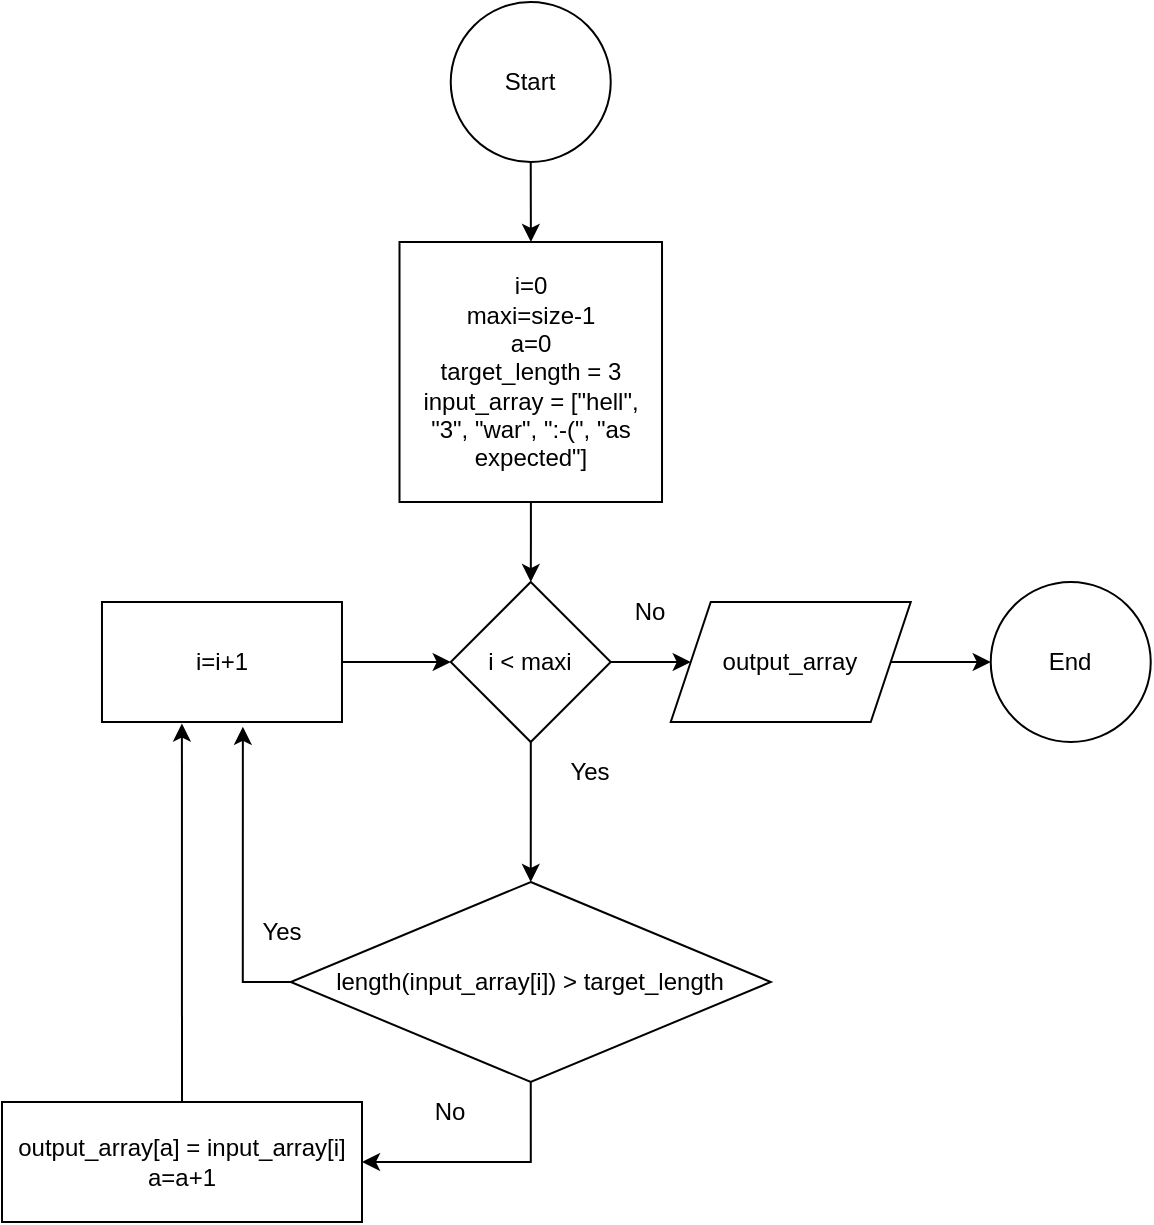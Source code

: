 <mxfile version="20.3.3" type="device"><diagram id="3uGR97J9iCNPVzaXPTkm" name="Страница 1"><mxGraphModel dx="997" dy="548" grid="1" gridSize="10" guides="1" tooltips="1" connect="1" arrows="1" fold="1" page="1" pageScale="1" pageWidth="827" pageHeight="1169" math="0" shadow="0"><root><mxCell id="0"/><mxCell id="1" parent="0"/><mxCell id="GQ-JqZTbktTH3hRXUpx4-1" value="" style="edgeStyle=orthogonalEdgeStyle;rounded=0;orthogonalLoop=1;jettySize=auto;html=1;" parent="1" source="GQ-JqZTbktTH3hRXUpx4-2" target="GQ-JqZTbktTH3hRXUpx4-6" edge="1"><mxGeometry relative="1" as="geometry"/></mxCell><mxCell id="GQ-JqZTbktTH3hRXUpx4-2" value="Start" style="ellipse;whiteSpace=wrap;html=1;aspect=fixed;" parent="1" vertex="1"><mxGeometry x="324.37" y="20" width="80" height="80" as="geometry"/></mxCell><mxCell id="GQ-JqZTbktTH3hRXUpx4-3" value="" style="edgeStyle=orthogonalEdgeStyle;rounded=0;orthogonalLoop=1;jettySize=auto;html=1;" parent="1" target="GQ-JqZTbktTH3hRXUpx4-6" edge="1"><mxGeometry relative="1" as="geometry"><mxPoint x="364.4" y="190" as="sourcePoint"/></mxGeometry></mxCell><mxCell id="GQ-JqZTbktTH3hRXUpx4-5" value="" style="edgeStyle=orthogonalEdgeStyle;rounded=0;orthogonalLoop=1;jettySize=auto;html=1;" parent="1" source="GQ-JqZTbktTH3hRXUpx4-6" target="GQ-JqZTbktTH3hRXUpx4-9" edge="1"><mxGeometry relative="1" as="geometry"/></mxCell><mxCell id="GQ-JqZTbktTH3hRXUpx4-6" value="i=0&lt;br&gt;maxi=size-1&lt;br&gt;a=0&lt;br&gt;target_length = 3&lt;br&gt;input_array =&amp;nbsp;&lt;span style=&quot;background-color: initial;&quot;&gt;[&quot;hell&quot;, &quot;3&quot;, &quot;war&quot;, &quot;:-(&quot;, &quot;as expected&quot;]&lt;/span&gt;" style="whiteSpace=wrap;html=1;" parent="1" vertex="1"><mxGeometry x="298.75" y="140" width="131.26" height="130" as="geometry"/></mxCell><mxCell id="GQ-JqZTbktTH3hRXUpx4-7" value="" style="edgeStyle=orthogonalEdgeStyle;rounded=0;orthogonalLoop=1;jettySize=auto;html=1;" parent="1" source="GQ-JqZTbktTH3hRXUpx4-9" target="GQ-JqZTbktTH3hRXUpx4-13" edge="1"><mxGeometry relative="1" as="geometry"/></mxCell><mxCell id="GQ-JqZTbktTH3hRXUpx4-8" value="" style="edgeStyle=orthogonalEdgeStyle;rounded=0;orthogonalLoop=1;jettySize=auto;html=1;" parent="1" source="GQ-JqZTbktTH3hRXUpx4-9" edge="1"><mxGeometry relative="1" as="geometry"><mxPoint x="364.37" y="460" as="targetPoint"/></mxGeometry></mxCell><mxCell id="GQ-JqZTbktTH3hRXUpx4-9" value="i &amp;lt; maxi" style="rhombus;whiteSpace=wrap;html=1;" parent="1" vertex="1"><mxGeometry x="324.37" y="310" width="80" height="80" as="geometry"/></mxCell><mxCell id="GQ-JqZTbktTH3hRXUpx4-12" value="" style="edgeStyle=orthogonalEdgeStyle;rounded=0;orthogonalLoop=1;jettySize=auto;html=1;" parent="1" source="GQ-JqZTbktTH3hRXUpx4-13" target="GQ-JqZTbktTH3hRXUpx4-14" edge="1"><mxGeometry relative="1" as="geometry"/></mxCell><mxCell id="GQ-JqZTbktTH3hRXUpx4-13" value="output_array" style="shape=parallelogram;perimeter=parallelogramPerimeter;whiteSpace=wrap;html=1;fixedSize=1;" parent="1" vertex="1"><mxGeometry x="434.37" y="320" width="120" height="60" as="geometry"/></mxCell><mxCell id="GQ-JqZTbktTH3hRXUpx4-14" value="End" style="ellipse;whiteSpace=wrap;html=1;aspect=fixed;" parent="1" vertex="1"><mxGeometry x="594.37" y="310" width="80" height="80" as="geometry"/></mxCell><mxCell id="GQ-JqZTbktTH3hRXUpx4-15" value="No" style="text;html=1;strokeColor=none;fillColor=none;align=center;verticalAlign=middle;whiteSpace=wrap;rounded=0;" parent="1" vertex="1"><mxGeometry x="394.37" y="310" width="60" height="30" as="geometry"/></mxCell><mxCell id="GQ-JqZTbktTH3hRXUpx4-16" value="Yes" style="text;html=1;strokeColor=none;fillColor=none;align=center;verticalAlign=middle;whiteSpace=wrap;rounded=0;" parent="1" vertex="1"><mxGeometry x="364.37" y="390" width="60" height="30" as="geometry"/></mxCell><mxCell id="GQ-JqZTbktTH3hRXUpx4-24" style="edgeStyle=orthogonalEdgeStyle;rounded=0;orthogonalLoop=1;jettySize=auto;html=1;entryX=0.587;entryY=1.04;entryDx=0;entryDy=0;entryPerimeter=0;" parent="1" source="GQ-JqZTbktTH3hRXUpx4-18" target="GQ-JqZTbktTH3hRXUpx4-19" edge="1"><mxGeometry relative="1" as="geometry"><mxPoint x="220" y="390" as="targetPoint"/><Array as="points"><mxPoint x="220" y="510"/></Array></mxGeometry></mxCell><mxCell id="GQ-JqZTbktTH3hRXUpx4-25" style="edgeStyle=orthogonalEdgeStyle;rounded=0;orthogonalLoop=1;jettySize=auto;html=1;exitX=0.5;exitY=1;exitDx=0;exitDy=0;entryX=1;entryY=0.5;entryDx=0;entryDy=0;" parent="1" source="GQ-JqZTbktTH3hRXUpx4-18" target="GQ-JqZTbktTH3hRXUpx4-23" edge="1"><mxGeometry relative="1" as="geometry"/></mxCell><mxCell id="GQ-JqZTbktTH3hRXUpx4-18" value="length(input_array[i]) &amp;gt; target_length" style="rhombus;whiteSpace=wrap;html=1;" parent="1" vertex="1"><mxGeometry x="244.37" y="460" width="240.01" height="100" as="geometry"/></mxCell><mxCell id="GQ-JqZTbktTH3hRXUpx4-20" style="edgeStyle=orthogonalEdgeStyle;rounded=0;orthogonalLoop=1;jettySize=auto;html=1;exitX=1;exitY=0.5;exitDx=0;exitDy=0;entryX=0;entryY=0.5;entryDx=0;entryDy=0;" parent="1" source="GQ-JqZTbktTH3hRXUpx4-19" target="GQ-JqZTbktTH3hRXUpx4-9" edge="1"><mxGeometry relative="1" as="geometry"><mxPoint x="320" y="350" as="targetPoint"/></mxGeometry></mxCell><mxCell id="GQ-JqZTbktTH3hRXUpx4-19" value="i=i+1" style="rounded=0;whiteSpace=wrap;html=1;" parent="1" vertex="1"><mxGeometry x="149.99" y="320" width="120" height="60" as="geometry"/></mxCell><mxCell id="GQ-JqZTbktTH3hRXUpx4-22" value="Yes" style="text;html=1;strokeColor=none;fillColor=none;align=center;verticalAlign=middle;whiteSpace=wrap;rounded=0;" parent="1" vertex="1"><mxGeometry x="209.99" y="470" width="60" height="30" as="geometry"/></mxCell><mxCell id="GQ-JqZTbktTH3hRXUpx4-27" style="edgeStyle=orthogonalEdgeStyle;rounded=0;orthogonalLoop=1;jettySize=auto;html=1;exitX=0.5;exitY=0;exitDx=0;exitDy=0;entryX=0.333;entryY=1.013;entryDx=0;entryDy=0;entryPerimeter=0;" parent="1" source="GQ-JqZTbktTH3hRXUpx4-23" target="GQ-JqZTbktTH3hRXUpx4-19" edge="1"><mxGeometry relative="1" as="geometry"/></mxCell><mxCell id="GQ-JqZTbktTH3hRXUpx4-23" value="output_array[a] = input_array[i]&lt;br&gt;a=a+1" style="rounded=0;whiteSpace=wrap;html=1;" parent="1" vertex="1"><mxGeometry x="100" y="570" width="180" height="60" as="geometry"/></mxCell><mxCell id="GQ-JqZTbktTH3hRXUpx4-28" value="No" style="text;html=1;strokeColor=none;fillColor=none;align=center;verticalAlign=middle;whiteSpace=wrap;rounded=0;" parent="1" vertex="1"><mxGeometry x="294.37" y="560" width="60" height="30" as="geometry"/></mxCell></root></mxGraphModel></diagram></mxfile>